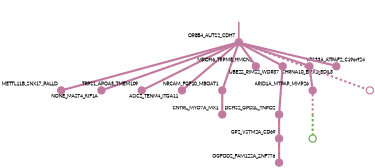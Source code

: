 strict digraph  {
graph[splines=false]; nodesep=0.7; rankdir=TB; ranksep=0.6; forcelabels=true; dpi=600; size=2.5;
0 [color="#c27ba0ff", fillcolor="#c27ba0ff", fixedsize=true, fontname=Lato, fontsize="12pt", height="0.25", label="", penwidth=3, shape=circle, style=filled, xlabel=OR8B4_AUTS2_CDH7];
1 [color="#c27ba0ff", fillcolor="#c27ba0ff", fixedsize=true, fontname=Lato, fontsize="12pt", height="0.25", label="", penwidth=3, shape=circle, style=filled, xlabel=METTL11B_SNX17_PALLD];
2 [color="#c27ba0ff", fillcolor="#c27ba0ff", fixedsize=true, fontname=Lato, fontsize="12pt", height="0.25", label="", penwidth=3, shape=circle, style=filled, xlabel=NONE_MAST4_KIF1A];
3 [color="#c27ba0ff", fillcolor="#c27ba0ff", fixedsize=true, fontname=Lato, fontsize="12pt", height="0.25", label="", penwidth=3, shape=circle, style=filled, xlabel=TRPS1_APOA5_TMEM109];
4 [color="#c27ba0ff", fillcolor="#c27ba0ff", fixedsize=true, fontname=Lato, fontsize="12pt", height="0.25", label="", penwidth=3, shape=circle, style=filled, xlabel=ASIC2_TENM4_ITGA11];
5 [color="#c27ba0ff", fillcolor="#c27ba0ff", fixedsize=true, fontname=Lato, fontsize="12pt", height="0.25", label="", penwidth=3, shape=circle, style=filled, xlabel=NRCAM_FGF10_MBOAT1];
9 [color="#c27ba0ff", fillcolor="#c27ba0ff", fixedsize=true, fontname=Lato, fontsize="12pt", height="0.25", label="", penwidth=3, shape=circle, style=filled, xlabel=MROH6_TRPM8_HMCN1];
10 [color="#c27ba0ff", fillcolor="#c27ba0ff", fixedsize=true, fontname=Lato, fontsize="12pt", height="0.25", label="", penwidth=3, shape=circle, style=filled, xlabel=UBE2Z_RIMS2_WDR37];
11 [color="#c27ba0ff", fillcolor="#c27ba0ff", fixedsize=true, fontname=Lato, fontsize="12pt", height="0.25", label="", penwidth=3, shape=circle, style=filled, xlabel=VPS33A_ATPAF2_C19orf24];
13 [color="#c27ba0ff", fillcolor="#c27ba0ff", fixedsize=true, fontname=Lato, fontsize="12pt", height="0.25", label="", penwidth=3, shape=circle, style=filled, xlabel=CHRNA10_EMX1_EDIL3];
16 [color="#c27ba0ff", fillcolor="#c27ba0ff", fixedsize=true, fontname=Lato, fontsize="12pt", height="0.25", label="", penwidth=3, shape=circle, style=solid, xlabel=""];
7 [color="#c27ba0ff", fillcolor="#c27ba0ff", fixedsize=true, fontname=Lato, fontsize="12pt", height="0.25", label="", penwidth=3, shape=circle, style=filled, xlabel=CNTRL_MYO7A_MX1];
6 [color="#c27ba0ff", fillcolor="#c27ba0ff", fixedsize=true, fontname=Lato, fontsize="12pt", height="0.25", label="", penwidth=3, shape=circle, style=filled, xlabel=DCHS2_GPD1L_TNPO2];
12 [color="#c27ba0ff", fillcolor="#c27ba0ff", fixedsize=true, fontname=Lato, fontsize="12pt", height="0.25", label="", penwidth=3, shape=circle, style=filled, xlabel=GP2_VSTM2A_CD69];
8 [color="#c27ba0ff", fillcolor="#c27ba0ff", fixedsize=true, fontname=Lato, fontsize="12pt", height="0.25", label="", penwidth=3, shape=circle, style=filled, xlabel=ARID1A_MTPAP_MMP26];
15 [color="#6aa84fff", fillcolor="#6aa84fff", fixedsize=true, fontname=Lato, fontsize="12pt", height="0.25", label="", penwidth=3, shape=circle, style=solid, xlabel=""];
14 [color="#c27ba0ff", fillcolor="#c27ba0ff", fixedsize=true, fontname=Lato, fontsize="12pt", height="0.25", label="", penwidth=3, shape=circle, style=filled, xlabel=OGFOD2_FAM122A_ZNF776];
normal [label="", penwidth=3, style=invis, xlabel=OR8B4_AUTS2_CDH7];
0 -> 1  [arrowsize=0, color="#c27ba0ff;0.5:#c27ba0ff", minlen="2.0", penwidth="5.5", style=solid];
0 -> 2  [arrowsize=0, color="#c27ba0ff;0.5:#c27ba0ff", minlen="2.0", penwidth="5.5", style=solid];
0 -> 3  [arrowsize=0, color="#c27ba0ff;0.5:#c27ba0ff", minlen="2.0", penwidth="5.5", style=solid];
0 -> 4  [arrowsize=0, color="#c27ba0ff;0.5:#c27ba0ff", minlen="2.0", penwidth="5.5", style=solid];
0 -> 5  [arrowsize=0, color="#c27ba0ff;0.5:#c27ba0ff", minlen="2.0", penwidth="5.5", style=solid];
0 -> 9  [arrowsize=0, color="#c27ba0ff;0.5:#c27ba0ff", minlen="1.2857142686843872", penwidth="5.5", style=solid];
0 -> 10  [arrowsize=0, color="#c27ba0ff;0.5:#c27ba0ff", minlen="1.2857142686843872", penwidth="5.5", style=solid];
0 -> 11  [arrowsize=0, color="#c27ba0ff;0.5:#c27ba0ff", minlen="1.2857142686843872", penwidth="5.5", style=solid];
0 -> 13  [arrowsize=0, color="#c27ba0ff;0.5:#c27ba0ff", minlen="1.0", penwidth="5.5", style=solid];
0 -> 16  [arrowsize=0, color="#c27ba0ff;0.5:#c27ba0ff", minlen="2.0", penwidth=5, style=dashed];
5 -> 7  [arrowsize=0, color="#c27ba0ff;0.5:#c27ba0ff", minlen="1.5714285373687744", penwidth="5.5", style=solid];
10 -> 6  [arrowsize=0, color="#c27ba0ff;0.5:#c27ba0ff", minlen="2.0", penwidth="5.5", style=solid];
11 -> 8  [arrowsize=0, color="#c27ba0ff;0.5:#c27ba0ff", minlen="1.2857142686843872", penwidth="5.5", style=solid];
6 -> 12  [arrowsize=0, color="#c27ba0ff;0.5:#c27ba0ff", minlen="1.2857142686843872", penwidth="5.5", style=solid];
12 -> 14  [arrowsize=0, color="#c27ba0ff;0.5:#c27ba0ff", minlen="1.0", penwidth="5.5", style=solid];
8 -> 15  [arrowsize=0, color="#c27ba0ff;0.5:#6aa84fff", minlen="2.0", penwidth=5, style=dashed];
normal -> 0  [arrowsize=0, color="#c27ba0ff", label="", penwidth=4, style=solid];
}
